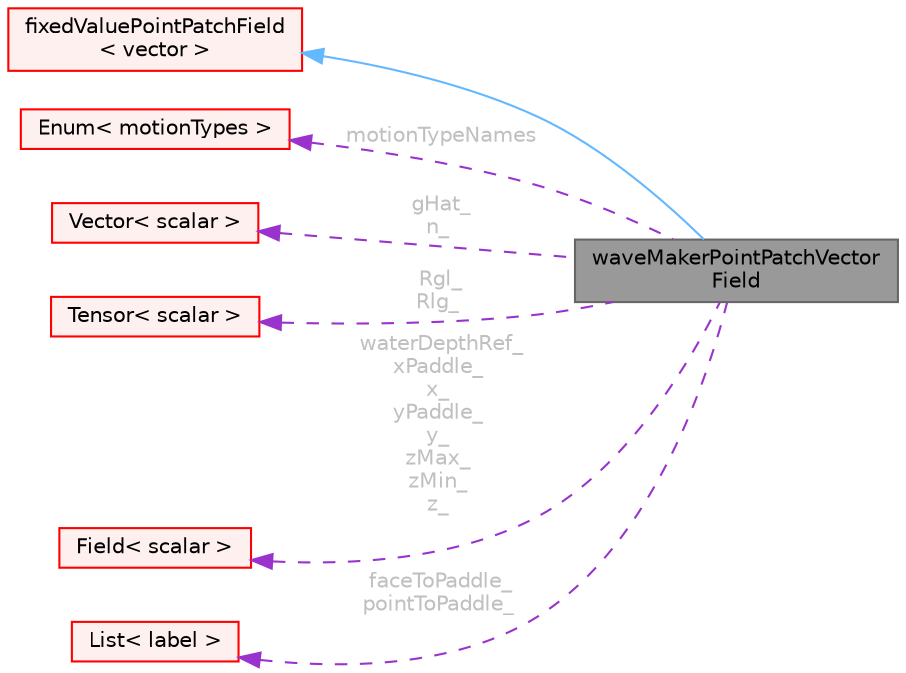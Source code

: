 digraph "waveMakerPointPatchVectorField"
{
 // LATEX_PDF_SIZE
  bgcolor="transparent";
  edge [fontname=Helvetica,fontsize=10,labelfontname=Helvetica,labelfontsize=10];
  node [fontname=Helvetica,fontsize=10,shape=box,height=0.2,width=0.4];
  rankdir="LR";
  Node1 [id="Node000001",label="waveMakerPointPatchVector\lField",height=0.2,width=0.4,color="gray40", fillcolor="grey60", style="filled", fontcolor="black",tooltip="Point motion boundary condition to generate waves based on either piston or flap motions."];
  Node2 -> Node1 [id="edge1_Node000001_Node000002",dir="back",color="steelblue1",style="solid",tooltip=" "];
  Node2 [id="Node000002",label="fixedValuePointPatchField\l\< vector \>",height=0.2,width=0.4,color="red", fillcolor="#FFF0F0", style="filled",URL="$classFoam_1_1fixedValuePointPatchField.html",tooltip=" "];
  Node15 -> Node1 [id="edge2_Node000001_Node000015",dir="back",color="darkorchid3",style="dashed",tooltip=" ",label=" motionTypeNames",fontcolor="grey" ];
  Node15 [id="Node000015",label="Enum\< motionTypes \>",height=0.2,width=0.4,color="red", fillcolor="#FFF0F0", style="filled",URL="$classFoam_1_1Enum.html",tooltip=" "];
  Node17 -> Node1 [id="edge3_Node000001_Node000017",dir="back",color="darkorchid3",style="dashed",tooltip=" ",label=" gHat_\nn_",fontcolor="grey" ];
  Node17 [id="Node000017",label="Vector\< scalar \>",height=0.2,width=0.4,color="red", fillcolor="#FFF0F0", style="filled",URL="$classFoam_1_1Vector.html",tooltip=" "];
  Node22 -> Node1 [id="edge4_Node000001_Node000022",dir="back",color="darkorchid3",style="dashed",tooltip=" ",label=" Rgl_\nRlg_",fontcolor="grey" ];
  Node22 [id="Node000022",label="Tensor\< scalar \>",height=0.2,width=0.4,color="red", fillcolor="#FFF0F0", style="filled",URL="$classFoam_1_1Tensor.html",tooltip=" "];
  Node29 -> Node1 [id="edge5_Node000001_Node000029",dir="back",color="darkorchid3",style="dashed",tooltip=" ",label=" waterDepthRef_\nxPaddle_\nx_\nyPaddle_\ny_\nzMax_\nzMin_\nz_",fontcolor="grey" ];
  Node29 [id="Node000029",label="Field\< scalar \>",height=0.2,width=0.4,color="red", fillcolor="#FFF0F0", style="filled",URL="$classFoam_1_1Field.html",tooltip=" "];
  Node32 -> Node1 [id="edge6_Node000001_Node000032",dir="back",color="darkorchid3",style="dashed",tooltip=" ",label=" faceToPaddle_\npointToPaddle_",fontcolor="grey" ];
  Node32 [id="Node000032",label="List\< label \>",height=0.2,width=0.4,color="red", fillcolor="#FFF0F0", style="filled",URL="$classFoam_1_1List.html",tooltip=" "];
}
